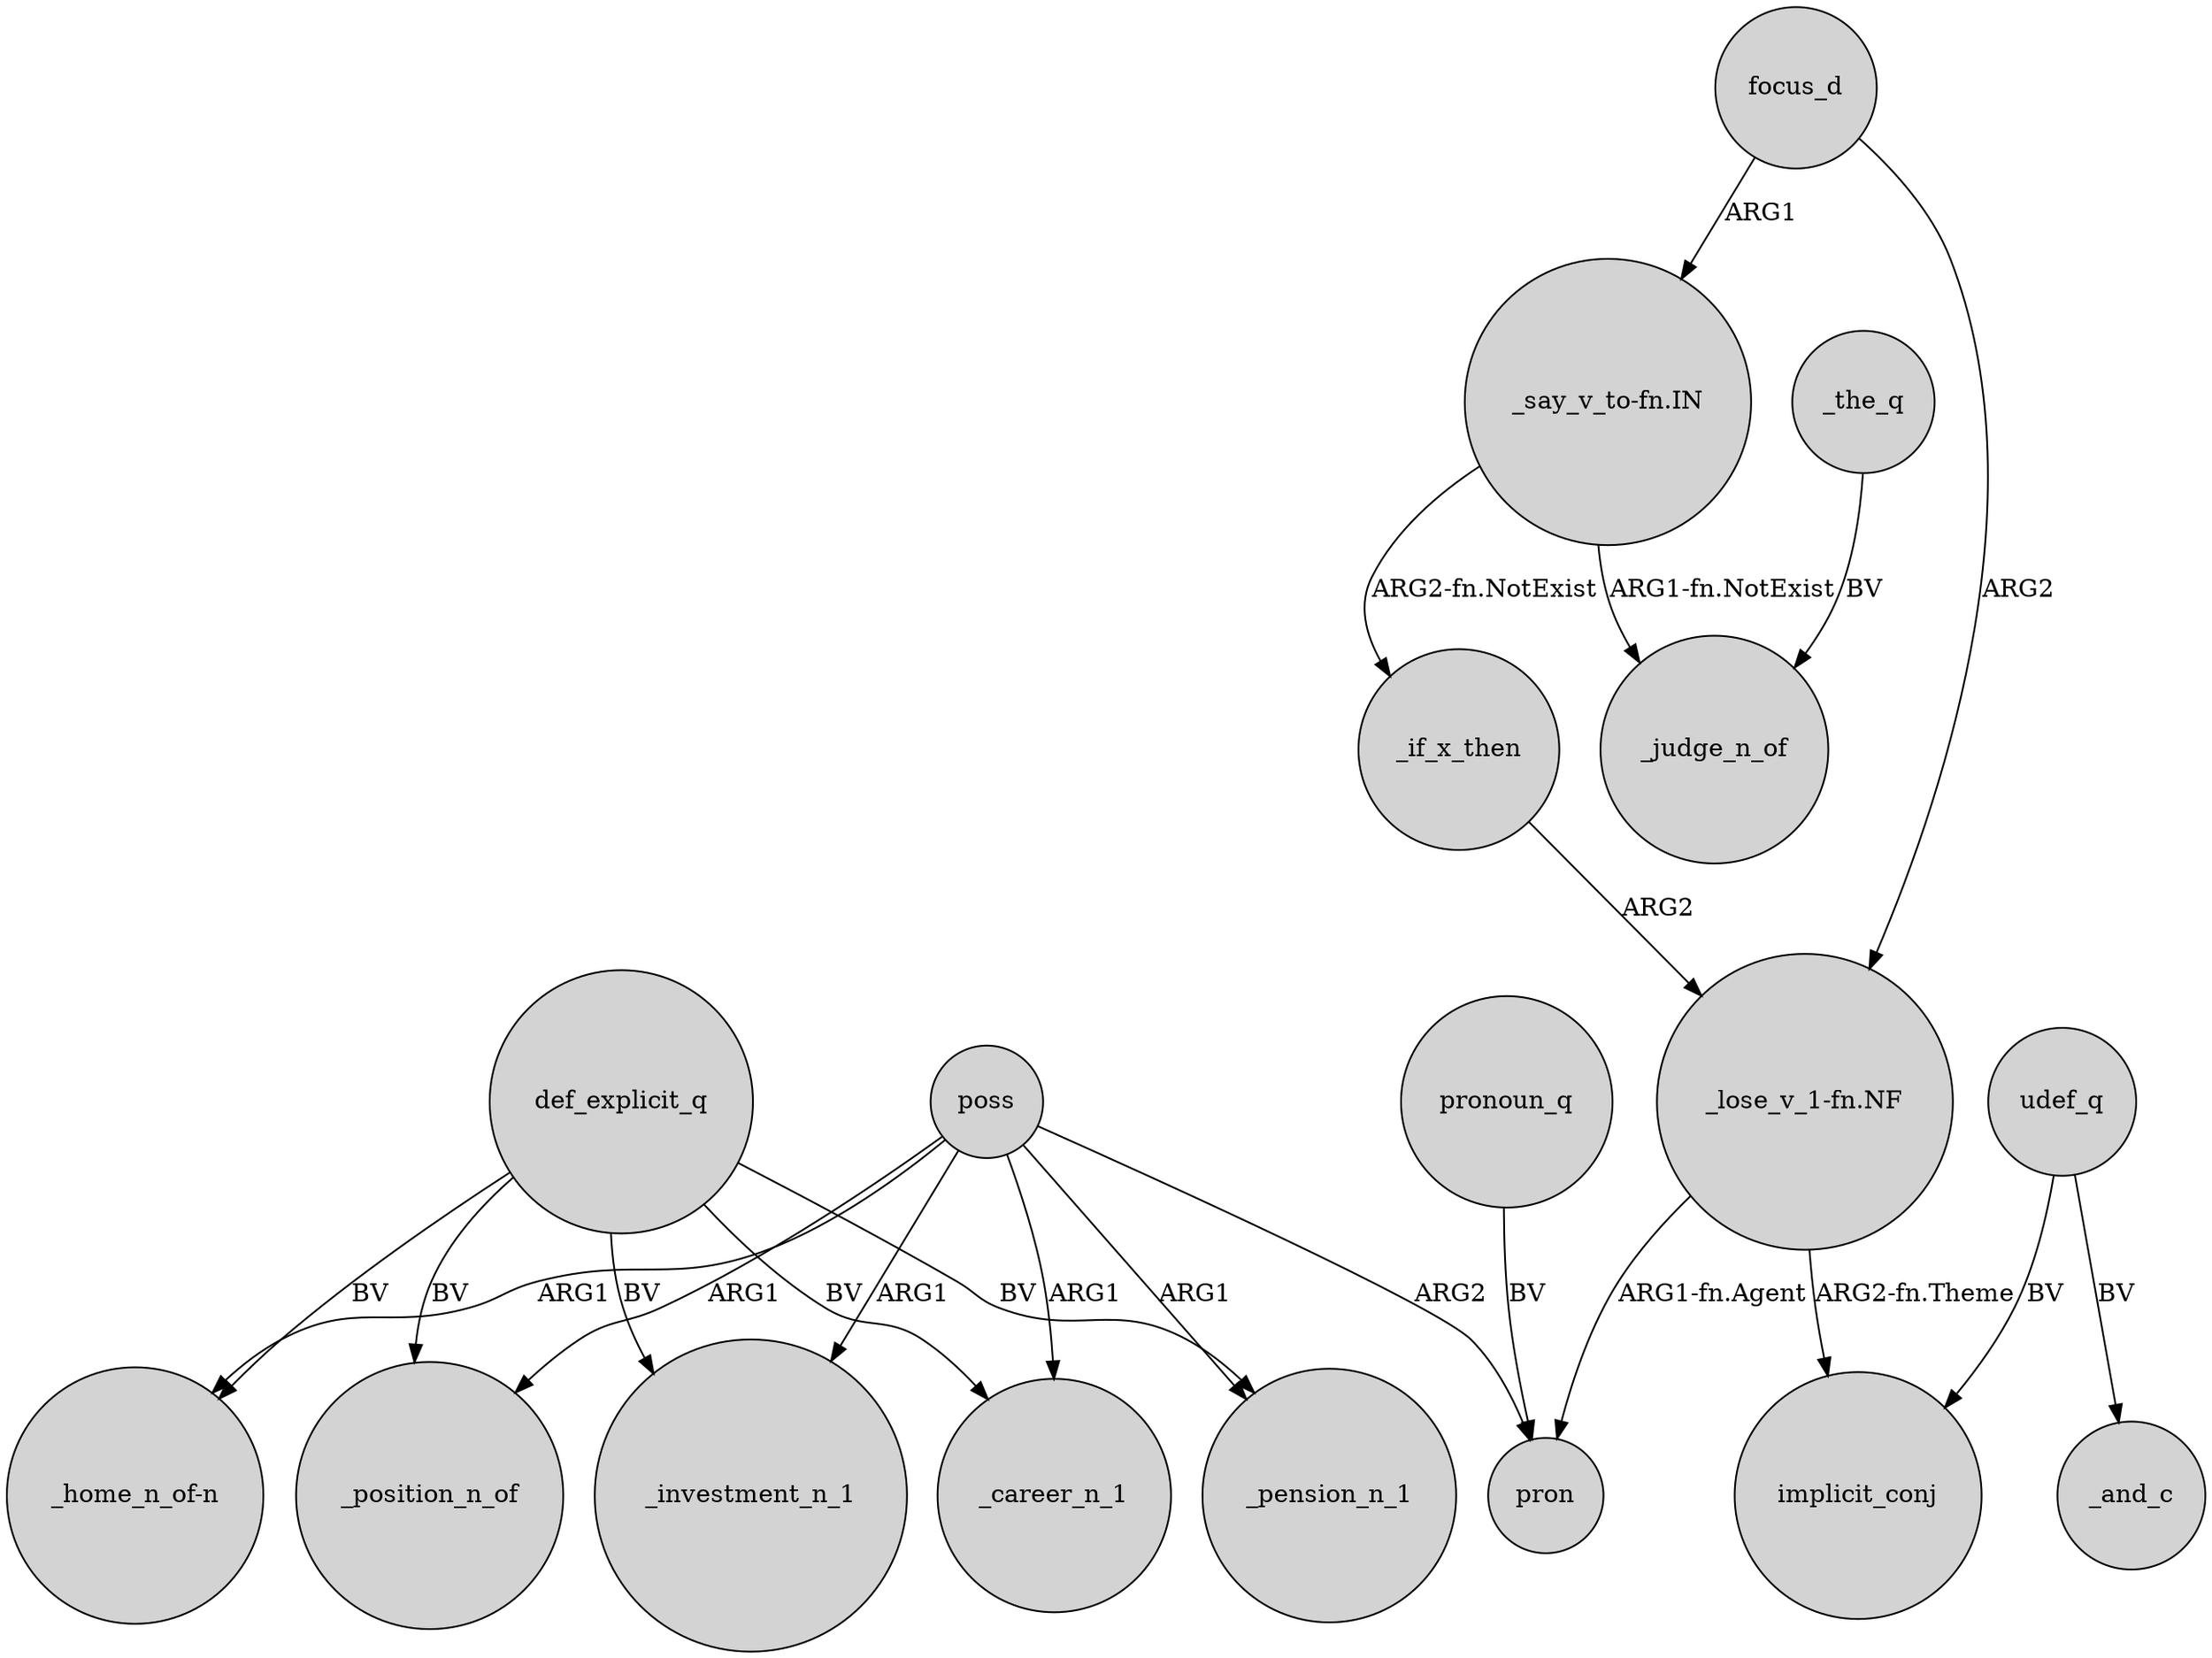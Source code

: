 digraph {
	node [shape=circle style=filled]
	poss -> _career_n_1 [label=ARG1]
	poss -> pron [label=ARG2]
	poss -> _investment_n_1 [label=ARG1]
	"_say_v_to-fn.IN" -> _judge_n_of [label="ARG1-fn.NotExist"]
	"_lose_v_1-fn.NF" -> pron [label="ARG1-fn.Agent"]
	poss -> "_home_n_of-n" [label=ARG1]
	udef_q -> implicit_conj [label=BV]
	def_explicit_q -> _pension_n_1 [label=BV]
	def_explicit_q -> _position_n_of [label=BV]
	pronoun_q -> pron [label=BV]
	_if_x_then -> "_lose_v_1-fn.NF" [label=ARG2]
	def_explicit_q -> _career_n_1 [label=BV]
	def_explicit_q -> _investment_n_1 [label=BV]
	"_lose_v_1-fn.NF" -> implicit_conj [label="ARG2-fn.Theme"]
	def_explicit_q -> "_home_n_of-n" [label=BV]
	poss -> _pension_n_1 [label=ARG1]
	poss -> _position_n_of [label=ARG1]
	"_say_v_to-fn.IN" -> _if_x_then [label="ARG2-fn.NotExist"]
	_the_q -> _judge_n_of [label=BV]
	focus_d -> "_lose_v_1-fn.NF" [label=ARG2]
	udef_q -> _and_c [label=BV]
	focus_d -> "_say_v_to-fn.IN" [label=ARG1]
}
